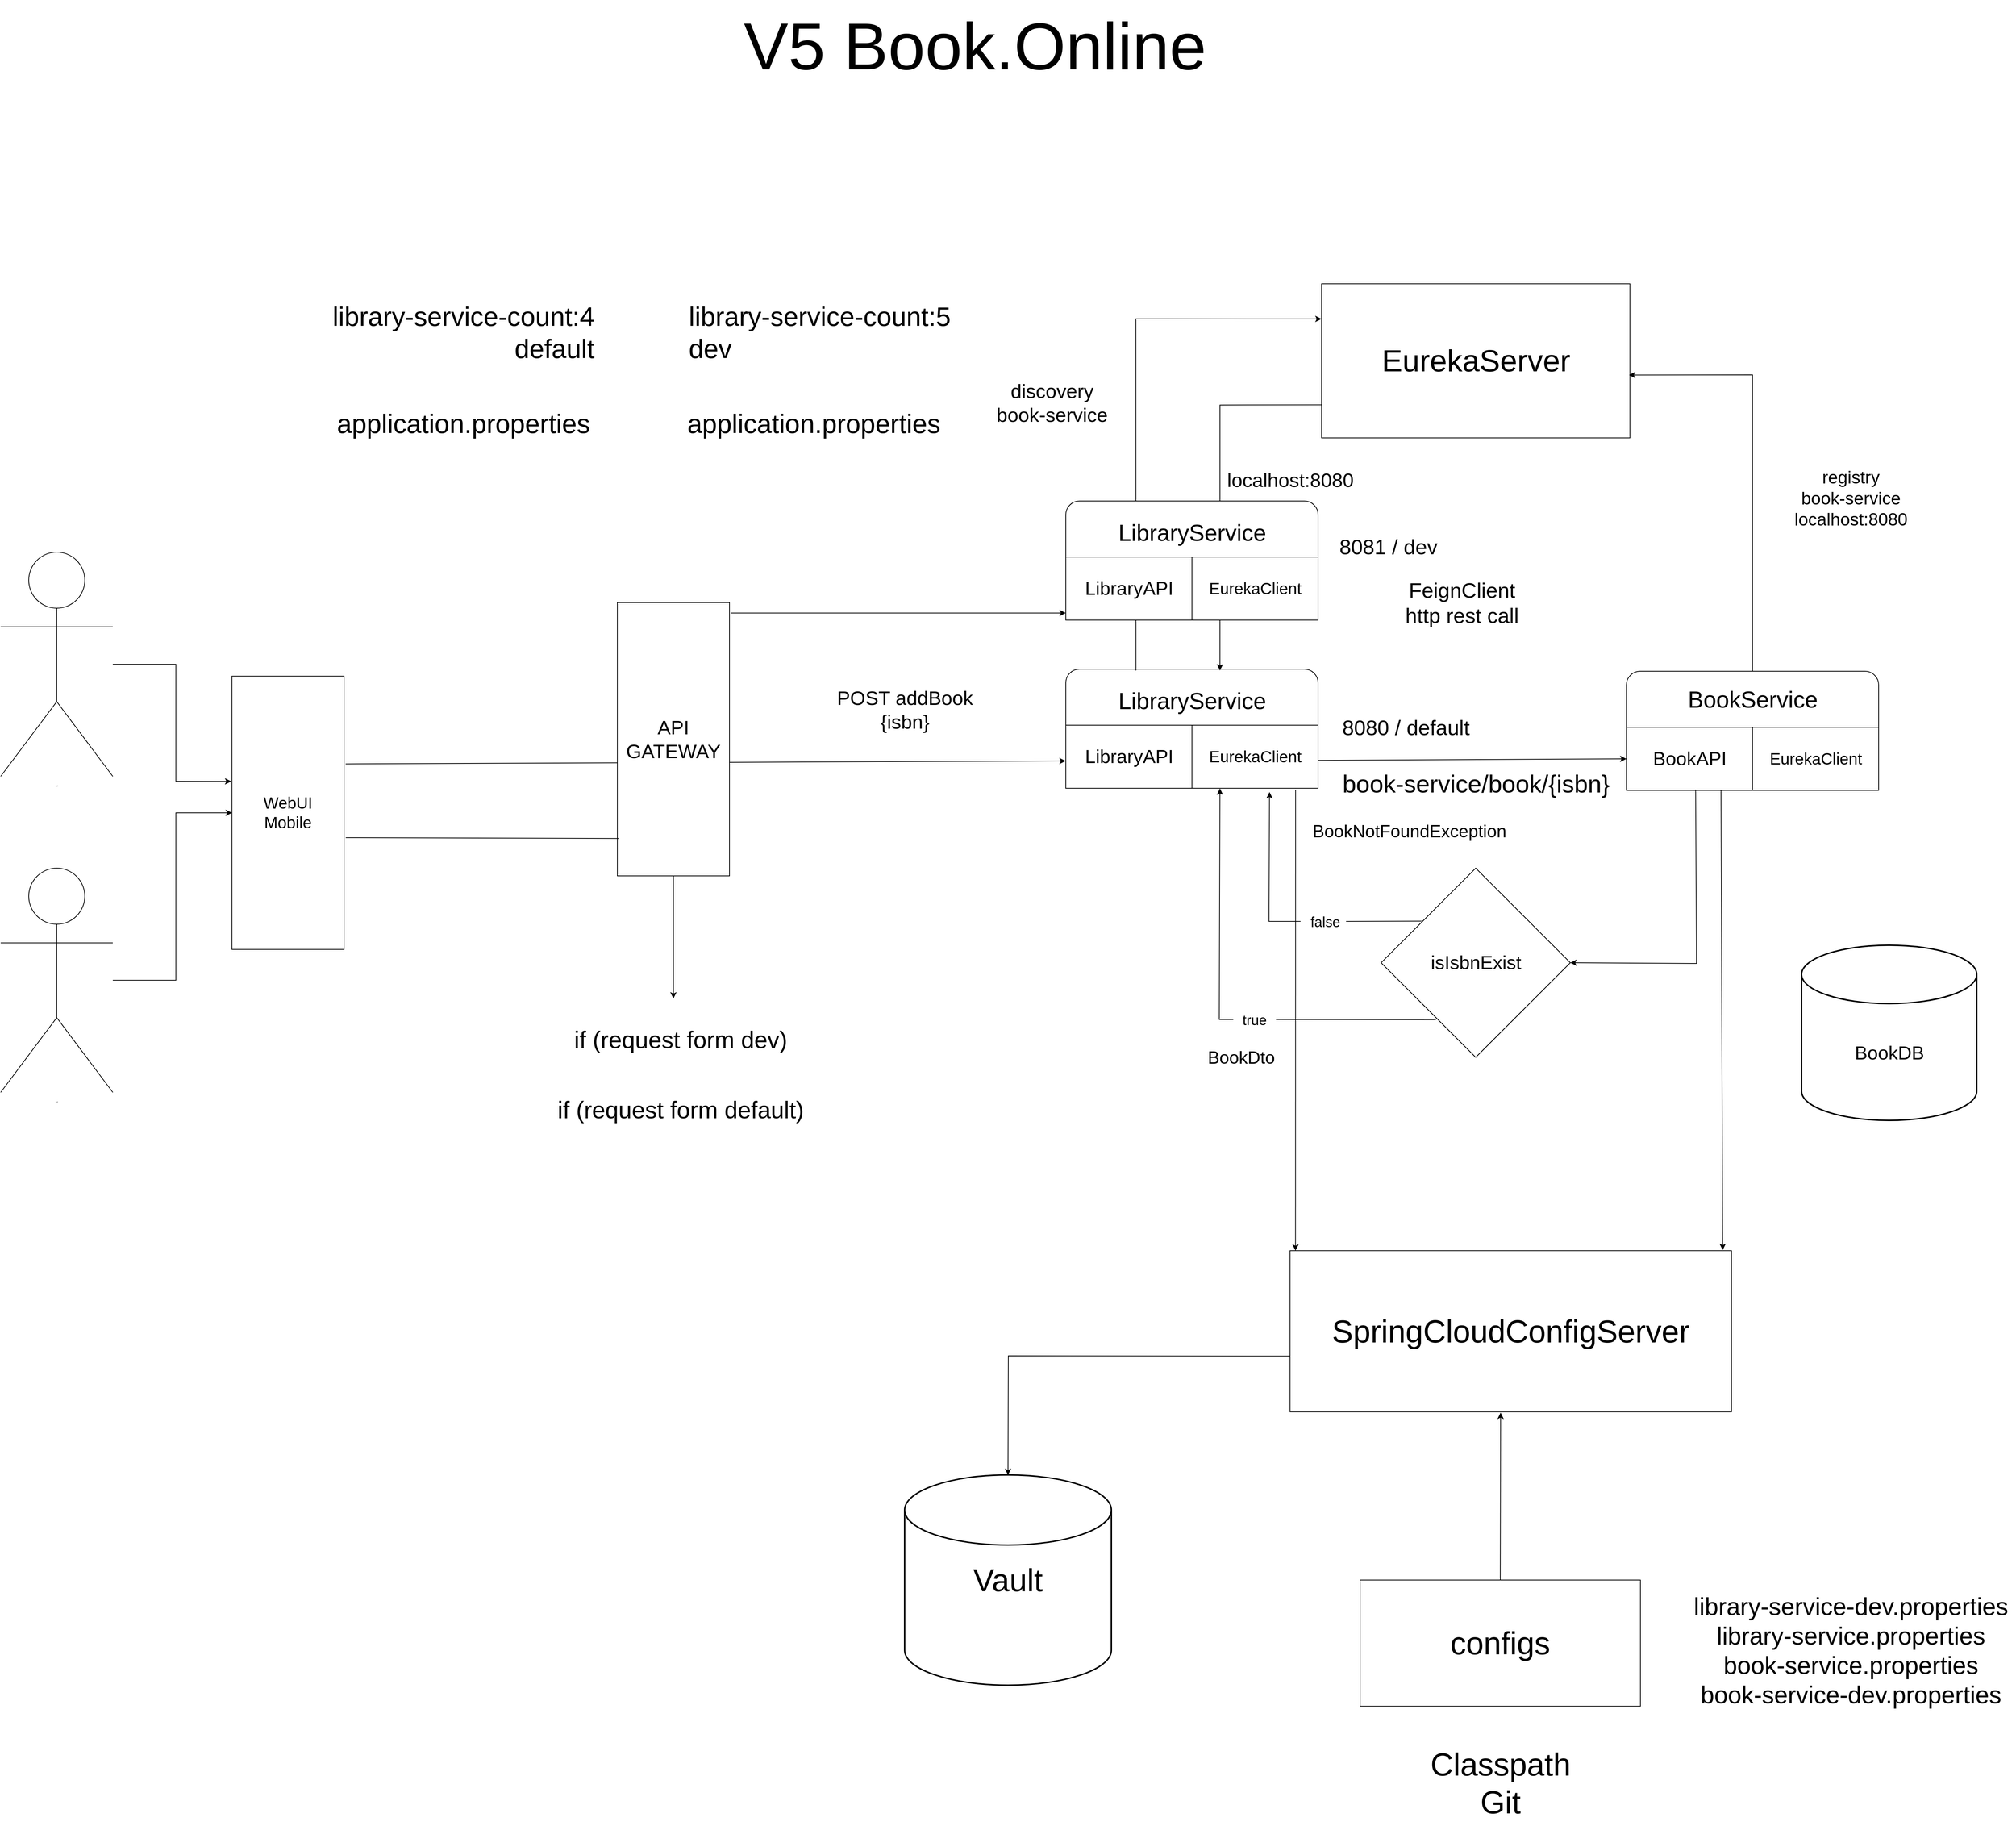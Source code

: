 <mxfile version="22.1.4" type="device">
  <diagram name="Sayfa -1" id="Qw63XjKKH6EkeKbqogJP">
    <mxGraphModel dx="4896" dy="2796" grid="1" gridSize="10" guides="1" tooltips="1" connect="1" arrows="1" fold="1" page="1" pageScale="1" pageWidth="3100" pageHeight="3000" math="0" shadow="0">
      <root>
        <mxCell id="0" />
        <mxCell id="1" parent="0" />
        <mxCell id="5j7AbYeZaHDb51erD1fv-48" style="edgeStyle=orthogonalEdgeStyle;rounded=0;orthogonalLoop=1;jettySize=auto;html=1;" parent="1" source="5j7AbYeZaHDb51erD1fv-46" target="5j7AbYeZaHDb51erD1fv-50" edge="1">
          <mxGeometry relative="1" as="geometry">
            <mxPoint x="620" y="1225" as="targetPoint" />
            <mxPoint x="400" y="1225" as="sourcePoint" />
            <Array as="points">
              <mxPoint x="410" y="1464" />
              <mxPoint x="410" y="1225" />
            </Array>
          </mxGeometry>
        </mxCell>
        <mxCell id="5j7AbYeZaHDb51erD1fv-46" value="&lt;hr&gt;" style="shape=umlActor;verticalLabelPosition=bottom;verticalAlign=top;html=1;outlineConnect=0;" parent="1" vertex="1">
          <mxGeometry x="160" y="1304" width="160" height="320" as="geometry" />
        </mxCell>
        <mxCell id="5j7AbYeZaHDb51erD1fv-50" value="&lt;font style=&quot;font-size: 23px;&quot;&gt;WebUI&lt;br&gt;Mobile&lt;/font&gt;" style="rounded=0;whiteSpace=wrap;html=1;direction=south;" parent="1" vertex="1">
          <mxGeometry x="490" y="1030" width="160" height="390" as="geometry" />
        </mxCell>
        <mxCell id="5j7AbYeZaHDb51erD1fv-71" value="" style="rounded=1;whiteSpace=wrap;html=1;" parent="1" vertex="1">
          <mxGeometry x="1680" y="1020" width="360" height="130" as="geometry" />
        </mxCell>
        <mxCell id="5j7AbYeZaHDb51erD1fv-72" value="" style="rounded=0;whiteSpace=wrap;html=1;" parent="1" vertex="1">
          <mxGeometry x="1680" y="1100" width="180" height="90" as="geometry" />
        </mxCell>
        <mxCell id="5j7AbYeZaHDb51erD1fv-73" value="" style="rounded=0;whiteSpace=wrap;html=1;" parent="1" vertex="1">
          <mxGeometry x="1860" y="1100" width="180" height="90" as="geometry" />
        </mxCell>
        <mxCell id="5j7AbYeZaHDb51erD1fv-76" value="" style="rounded=1;whiteSpace=wrap;html=1;" parent="1" vertex="1">
          <mxGeometry x="2480" y="1023" width="360" height="130" as="geometry" />
        </mxCell>
        <mxCell id="5j7AbYeZaHDb51erD1fv-74" value="" style="rounded=0;whiteSpace=wrap;html=1;" parent="1" vertex="1">
          <mxGeometry x="2480" y="1103" width="180" height="90" as="geometry" />
        </mxCell>
        <mxCell id="5j7AbYeZaHDb51erD1fv-75" value="" style="rounded=0;whiteSpace=wrap;html=1;" parent="1" vertex="1">
          <mxGeometry x="2660" y="1103" width="180" height="90" as="geometry" />
        </mxCell>
        <mxCell id="5j7AbYeZaHDb51erD1fv-77" value="" style="rhombus;whiteSpace=wrap;html=1;" parent="1" vertex="1">
          <mxGeometry x="2130" y="1304" width="270" height="270" as="geometry" />
        </mxCell>
        <mxCell id="5j7AbYeZaHDb51erD1fv-78" value="" style="strokeWidth=2;html=1;shape=mxgraph.flowchart.database;whiteSpace=wrap;" parent="1" vertex="1">
          <mxGeometry x="2730" y="1414" width="250" height="250" as="geometry" />
        </mxCell>
        <mxCell id="5j7AbYeZaHDb51erD1fv-80" value="" style="rounded=0;whiteSpace=wrap;html=1;" parent="1" vertex="1">
          <mxGeometry x="2045" y="470" width="440" height="220" as="geometry" />
        </mxCell>
        <mxCell id="5j7AbYeZaHDb51erD1fv-81" value="" style="endArrow=classic;html=1;rounded=0;entryX=-0.001;entryY=0.567;entryDx=0;entryDy=0;entryPerimeter=0;exitX=0.321;exitY=-0.014;exitDx=0;exitDy=0;exitPerimeter=0;" parent="1" source="5j7AbYeZaHDb51erD1fv-50" target="5j7AbYeZaHDb51erD1fv-72" edge="1">
          <mxGeometry width="50" height="50" relative="1" as="geometry">
            <mxPoint x="1530" y="1050" as="sourcePoint" />
            <mxPoint x="1580" y="1000" as="targetPoint" />
          </mxGeometry>
        </mxCell>
        <mxCell id="5j7AbYeZaHDb51erD1fv-83" value="" style="endArrow=classic;html=1;rounded=0;entryX=0.615;entryY=1.06;entryDx=0;entryDy=0;entryPerimeter=0;" parent="1" source="5j7AbYeZaHDb51erD1fv-110" target="5j7AbYeZaHDb51erD1fv-73" edge="1">
          <mxGeometry width="50" height="50" relative="1" as="geometry">
            <mxPoint x="2000" y="1380" as="sourcePoint" />
            <mxPoint x="1971" y="1040.0" as="targetPoint" />
            <Array as="points">
              <mxPoint x="1970" y="1380" />
              <mxPoint x="1970" y="1359.17" />
            </Array>
          </mxGeometry>
        </mxCell>
        <mxCell id="5j7AbYeZaHDb51erD1fv-84" value="" style="endArrow=classic;html=1;rounded=0;entryX=0;entryY=0.228;entryDx=0;entryDy=0;entryPerimeter=0;exitX=0.278;exitY=0.015;exitDx=0;exitDy=0;exitPerimeter=0;" parent="1" target="5j7AbYeZaHDb51erD1fv-80" edge="1" source="5j7AbYeZaHDb51erD1fv-71">
          <mxGeometry width="50" height="50" relative="1" as="geometry">
            <mxPoint x="1780" y="730" as="sourcePoint" />
            <mxPoint x="1780" y="450" as="targetPoint" />
            <Array as="points">
              <mxPoint x="1780" y="520" />
            </Array>
          </mxGeometry>
        </mxCell>
        <mxCell id="5j7AbYeZaHDb51erD1fv-85" value="" style="endArrow=classic;html=1;rounded=0;exitX=0.002;exitY=0.785;exitDx=0;exitDy=0;exitPerimeter=0;entryX=0.611;entryY=0.015;entryDx=0;entryDy=0;entryPerimeter=0;" parent="1" source="5j7AbYeZaHDb51erD1fv-80" target="5j7AbYeZaHDb51erD1fv-71" edge="1">
          <mxGeometry width="50" height="50" relative="1" as="geometry">
            <mxPoint x="1920" y="650" as="sourcePoint" />
            <mxPoint x="1900" y="690" as="targetPoint" />
            <Array as="points">
              <mxPoint x="1900" y="643" />
            </Array>
          </mxGeometry>
        </mxCell>
        <mxCell id="5j7AbYeZaHDb51erD1fv-86" value="" style="endArrow=classic;html=1;rounded=0;exitX=0.5;exitY=0;exitDx=0;exitDy=0;entryX=0.997;entryY=0.592;entryDx=0;entryDy=0;entryPerimeter=0;" parent="1" source="5j7AbYeZaHDb51erD1fv-76" target="5j7AbYeZaHDb51erD1fv-80" edge="1">
          <mxGeometry width="50" height="50" relative="1" as="geometry">
            <mxPoint x="2620" y="660" as="sourcePoint" />
            <mxPoint x="2660" y="420" as="targetPoint" />
            <Array as="points">
              <mxPoint x="2660" y="600" />
            </Array>
          </mxGeometry>
        </mxCell>
        <mxCell id="5j7AbYeZaHDb51erD1fv-87" value="" style="endArrow=classic;html=1;rounded=0;entryX=1;entryY=0.5;entryDx=0;entryDy=0;exitX=0.549;exitY=0.988;exitDx=0;exitDy=0;exitPerimeter=0;" parent="1" source="5j7AbYeZaHDb51erD1fv-74" target="5j7AbYeZaHDb51erD1fv-77" edge="1">
          <mxGeometry width="50" height="50" relative="1" as="geometry">
            <mxPoint x="2580" y="1080" as="sourcePoint" />
            <mxPoint x="2580" y="1550" as="targetPoint" />
            <Array as="points">
              <mxPoint x="2580" y="1440" />
            </Array>
          </mxGeometry>
        </mxCell>
        <mxCell id="5j7AbYeZaHDb51erD1fv-88" value="&lt;font style=&quot;font-size: 28px;&quot;&gt;POST addBook&lt;br&gt;{isbn}&lt;/font&gt;" style="text;html=1;align=center;verticalAlign=middle;resizable=0;points=[];autosize=1;strokeColor=none;fillColor=none;" parent="1" vertex="1">
          <mxGeometry x="1340" y="1038" width="220" height="80" as="geometry" />
        </mxCell>
        <mxCell id="5j7AbYeZaHDb51erD1fv-89" value="&lt;span style=&quot;font-size: 28px;&quot;&gt;discovery&lt;br&gt;book-service&lt;br&gt;&lt;/span&gt;" style="text;html=1;align=center;verticalAlign=middle;resizable=0;points=[];autosize=1;strokeColor=none;fillColor=none;" parent="1" vertex="1">
          <mxGeometry x="1570" y="600" width="180" height="80" as="geometry" />
        </mxCell>
        <mxCell id="5j7AbYeZaHDb51erD1fv-92" value="&lt;span style=&quot;font-size: 28px;&quot;&gt;localhost:8080&lt;br&gt;&lt;/span&gt;" style="text;html=1;align=center;verticalAlign=middle;resizable=0;points=[];autosize=1;strokeColor=none;fillColor=none;" parent="1" vertex="1">
          <mxGeometry x="1900" y="725" width="200" height="50" as="geometry" />
        </mxCell>
        <mxCell id="5j7AbYeZaHDb51erD1fv-93" value="&lt;font style=&quot;font-size: 44px;&quot;&gt;EurekaServer&lt;/font&gt;" style="text;html=1;align=center;verticalAlign=middle;resizable=0;points=[];autosize=1;strokeColor=none;fillColor=none;" parent="1" vertex="1">
          <mxGeometry x="2120" y="545" width="290" height="70" as="geometry" />
        </mxCell>
        <mxCell id="5j7AbYeZaHDb51erD1fv-94" value="&lt;font style=&quot;font-size: 33px;&quot;&gt;LibraryService&lt;/font&gt;" style="text;html=1;align=center;verticalAlign=middle;resizable=0;points=[];autosize=1;strokeColor=none;fillColor=none;" parent="1" vertex="1">
          <mxGeometry x="1745" y="1040" width="230" height="50" as="geometry" />
        </mxCell>
        <mxCell id="5j7AbYeZaHDb51erD1fv-95" value="&lt;font style=&quot;font-size: 27px;&quot;&gt;LibraryAPI&lt;/font&gt;" style="text;html=1;align=center;verticalAlign=middle;resizable=0;points=[];autosize=1;strokeColor=none;fillColor=none;" parent="1" vertex="1">
          <mxGeometry x="1695" y="1120" width="150" height="50" as="geometry" />
        </mxCell>
        <mxCell id="5j7AbYeZaHDb51erD1fv-96" value="&lt;font style=&quot;font-size: 23px;&quot;&gt;EurekaClient&lt;/font&gt;" style="text;html=1;align=center;verticalAlign=middle;resizable=0;points=[];autosize=1;strokeColor=none;fillColor=none;" parent="1" vertex="1">
          <mxGeometry x="1870" y="1125" width="160" height="40" as="geometry" />
        </mxCell>
        <mxCell id="5j7AbYeZaHDb51erD1fv-97" value="&lt;font style=&quot;font-size: 33px;&quot;&gt;BookService&lt;/font&gt;" style="text;html=1;align=center;verticalAlign=middle;resizable=0;points=[];autosize=1;strokeColor=none;fillColor=none;" parent="1" vertex="1">
          <mxGeometry x="2555" y="1038" width="210" height="50" as="geometry" />
        </mxCell>
        <mxCell id="5j7AbYeZaHDb51erD1fv-99" value="&lt;font style=&quot;font-size: 27px;&quot;&gt;BookAPI&lt;/font&gt;" style="text;html=1;align=center;verticalAlign=middle;resizable=0;points=[];autosize=1;strokeColor=none;fillColor=none;" parent="1" vertex="1">
          <mxGeometry x="2505" y="1123" width="130" height="50" as="geometry" />
        </mxCell>
        <mxCell id="5j7AbYeZaHDb51erD1fv-100" value="&lt;font style=&quot;font-size: 23px;&quot;&gt;EurekaClient&lt;/font&gt;" style="text;html=1;align=center;verticalAlign=middle;resizable=0;points=[];autosize=1;strokeColor=none;fillColor=none;" parent="1" vertex="1">
          <mxGeometry x="2670" y="1128" width="160" height="40" as="geometry" />
        </mxCell>
        <mxCell id="5j7AbYeZaHDb51erD1fv-103" value="&lt;font style=&quot;font-size: 27px;&quot;&gt;BookDB&lt;/font&gt;" style="text;html=1;align=center;verticalAlign=middle;resizable=0;points=[];autosize=1;strokeColor=none;fillColor=none;" parent="1" vertex="1">
          <mxGeometry x="2795" y="1543" width="120" height="50" as="geometry" />
        </mxCell>
        <mxCell id="5j7AbYeZaHDb51erD1fv-104" value="&lt;font style=&quot;font-size: 27px;&quot;&gt;isIsbnExist&lt;/font&gt;" style="text;html=1;align=center;verticalAlign=middle;resizable=0;points=[];autosize=1;strokeColor=none;fillColor=none;" parent="1" vertex="1">
          <mxGeometry x="2190" y="1414" width="150" height="50" as="geometry" />
        </mxCell>
        <mxCell id="5j7AbYeZaHDb51erD1fv-105" value="&lt;font style=&quot;font-size: 95px;&quot;&gt;V5 Book.Online&lt;/font&gt;" style="text;html=1;align=center;verticalAlign=middle;resizable=0;points=[];autosize=1;strokeColor=none;fillColor=none;" parent="1" vertex="1">
          <mxGeometry x="1210" y="65" width="680" height="130" as="geometry" />
        </mxCell>
        <mxCell id="5j7AbYeZaHDb51erD1fv-106" value="" style="endArrow=classic;html=1;rounded=0;exitX=0.998;exitY=0.557;exitDx=0;exitDy=0;exitPerimeter=0;entryX=0;entryY=0.5;entryDx=0;entryDy=0;" parent="1" source="5j7AbYeZaHDb51erD1fv-73" target="5j7AbYeZaHDb51erD1fv-74" edge="1">
          <mxGeometry width="50" height="50" relative="1" as="geometry">
            <mxPoint x="2080" y="1000" as="sourcePoint" />
            <mxPoint x="2220" y="1000" as="targetPoint" />
          </mxGeometry>
        </mxCell>
        <mxCell id="5j7AbYeZaHDb51erD1fv-107" value="&lt;font style=&quot;font-size: 30px;&quot;&gt;FeignClient&lt;br&gt;http rest call&lt;/font&gt;" style="text;html=1;align=center;verticalAlign=middle;resizable=0;points=[];autosize=1;strokeColor=none;fillColor=none;" parent="1" vertex="1">
          <mxGeometry x="2150" y="880" width="190" height="90" as="geometry" />
        </mxCell>
        <mxCell id="5j7AbYeZaHDb51erD1fv-108" value="&lt;font style=&quot;font-size: 35px;&quot;&gt;book-service/book/{isbn}&lt;/font&gt;" style="text;html=1;align=center;verticalAlign=middle;resizable=0;points=[];autosize=1;strokeColor=none;fillColor=none;" parent="1" vertex="1">
          <mxGeometry x="2065" y="1153" width="400" height="60" as="geometry" />
        </mxCell>
        <mxCell id="5j7AbYeZaHDb51erD1fv-109" value="&lt;font style=&quot;font-size: 25px;&quot;&gt;registry&lt;br&gt;book-service&lt;br&gt;localhost:8080&lt;/font&gt;" style="text;html=1;align=center;verticalAlign=middle;resizable=0;points=[];autosize=1;strokeColor=none;fillColor=none;" parent="1" vertex="1">
          <mxGeometry x="2710" y="725" width="180" height="100" as="geometry" />
        </mxCell>
        <mxCell id="5j7AbYeZaHDb51erD1fv-111" value="" style="endArrow=none;html=1;rounded=0;entryX=0.214;entryY=0.28;entryDx=0;entryDy=0;entryPerimeter=0;" parent="1" target="5j7AbYeZaHDb51erD1fv-77" edge="1">
          <mxGeometry width="50" height="50" relative="1" as="geometry">
            <mxPoint x="2080" y="1380" as="sourcePoint" />
            <mxPoint x="2185.08" y="1380.88" as="targetPoint" />
          </mxGeometry>
        </mxCell>
        <mxCell id="5j7AbYeZaHDb51erD1fv-112" value="" style="endArrow=none;html=1;rounded=0;entryX=0.214;entryY=0.28;entryDx=0;entryDy=0;entryPerimeter=0;" parent="1" edge="1">
          <mxGeometry width="50" height="50" relative="1" as="geometry">
            <mxPoint x="1980" y="1520" as="sourcePoint" />
            <mxPoint x="2208" y="1520.4" as="targetPoint" />
          </mxGeometry>
        </mxCell>
        <mxCell id="5j7AbYeZaHDb51erD1fv-113" value="&lt;font style=&quot;font-size: 20px;&quot;&gt;true&lt;/font&gt;" style="text;html=1;align=center;verticalAlign=middle;resizable=0;points=[];autosize=1;strokeColor=none;fillColor=none;" parent="1" vertex="1">
          <mxGeometry x="1919" y="1500" width="60" height="40" as="geometry" />
        </mxCell>
        <mxCell id="5j7AbYeZaHDb51erD1fv-114" value="" style="endArrow=classic;html=1;rounded=0;entryX=0.222;entryY=1.003;entryDx=0;entryDy=0;entryPerimeter=0;" parent="1" source="5j7AbYeZaHDb51erD1fv-113" target="5j7AbYeZaHDb51erD1fv-73" edge="1">
          <mxGeometry width="50" height="50" relative="1" as="geometry">
            <mxPoint x="1919" y="1520" as="sourcePoint" />
            <mxPoint x="1899" y="1210" as="targetPoint" />
            <Array as="points">
              <mxPoint x="1899" y="1520" />
            </Array>
          </mxGeometry>
        </mxCell>
        <mxCell id="5j7AbYeZaHDb51erD1fv-116" value="&lt;font style=&quot;font-size: 25px;&quot;&gt;BookNotFoundException&lt;/font&gt;" style="text;html=1;align=center;verticalAlign=middle;resizable=0;points=[];autosize=1;strokeColor=none;fillColor=none;" parent="1" vertex="1">
          <mxGeometry x="2020" y="1230" width="300" height="40" as="geometry" />
        </mxCell>
        <mxCell id="5j7AbYeZaHDb51erD1fv-135" value="" style="rounded=1;whiteSpace=wrap;html=1;" parent="1" vertex="1">
          <mxGeometry x="1680" y="780" width="360" height="130" as="geometry" />
        </mxCell>
        <mxCell id="5j7AbYeZaHDb51erD1fv-136" value="" style="rounded=0;whiteSpace=wrap;html=1;" parent="1" vertex="1">
          <mxGeometry x="1680" y="860" width="180" height="90" as="geometry" />
        </mxCell>
        <mxCell id="5j7AbYeZaHDb51erD1fv-137" value="" style="rounded=0;whiteSpace=wrap;html=1;" parent="1" vertex="1">
          <mxGeometry x="1860" y="860" width="180" height="90" as="geometry" />
        </mxCell>
        <mxCell id="5j7AbYeZaHDb51erD1fv-138" value="&lt;font style=&quot;font-size: 33px;&quot;&gt;LibraryService&lt;/font&gt;" style="text;html=1;align=center;verticalAlign=middle;resizable=0;points=[];autosize=1;strokeColor=none;fillColor=none;" parent="1" vertex="1">
          <mxGeometry x="1745" y="800" width="230" height="50" as="geometry" />
        </mxCell>
        <mxCell id="5j7AbYeZaHDb51erD1fv-139" value="&lt;font style=&quot;font-size: 27px;&quot;&gt;LibraryAPI&lt;/font&gt;" style="text;html=1;align=center;verticalAlign=middle;resizable=0;points=[];autosize=1;strokeColor=none;fillColor=none;" parent="1" vertex="1">
          <mxGeometry x="1695" y="880" width="150" height="50" as="geometry" />
        </mxCell>
        <mxCell id="5j7AbYeZaHDb51erD1fv-140" value="&lt;font style=&quot;font-size: 23px;&quot;&gt;EurekaClient&lt;/font&gt;" style="text;html=1;align=center;verticalAlign=middle;resizable=0;points=[];autosize=1;strokeColor=none;fillColor=none;" parent="1" vertex="1">
          <mxGeometry x="1870" y="885" width="160" height="40" as="geometry" />
        </mxCell>
        <mxCell id="5j7AbYeZaHDb51erD1fv-142" value="&lt;font style=&quot;font-size: 30px;&quot;&gt;8081 / dev&lt;/font&gt;" style="text;html=1;align=center;verticalAlign=middle;resizable=0;points=[];autosize=1;strokeColor=none;fillColor=none;" parent="1" vertex="1">
          <mxGeometry x="2060" y="820" width="160" height="50" as="geometry" />
        </mxCell>
        <mxCell id="5j7AbYeZaHDb51erD1fv-143" value="&lt;font style=&quot;font-size: 30px;&quot;&gt;8080 / default&lt;/font&gt;" style="text;html=1;align=center;verticalAlign=middle;resizable=0;points=[];autosize=1;strokeColor=none;fillColor=none;" parent="1" vertex="1">
          <mxGeometry x="2060" y="1078" width="210" height="50" as="geometry" />
        </mxCell>
        <mxCell id="5j7AbYeZaHDb51erD1fv-144" value="&lt;font style=&quot;font-size: 28px;&quot;&gt;API&lt;br&gt;GATEWAY&lt;/font&gt;" style="rounded=0;whiteSpace=wrap;html=1;direction=south;" parent="1" vertex="1">
          <mxGeometry x="1040" y="925" width="160" height="390" as="geometry" />
        </mxCell>
        <mxCell id="5j7AbYeZaHDb51erD1fv-145" value="&lt;hr&gt;" style="shape=umlActor;verticalLabelPosition=bottom;verticalAlign=top;html=1;outlineConnect=0;" parent="1" vertex="1">
          <mxGeometry x="160" y="853" width="160" height="320" as="geometry" />
        </mxCell>
        <mxCell id="5j7AbYeZaHDb51erD1fv-146" value="" style="endArrow=classic;html=1;rounded=0;entryX=0.385;entryY=1.006;entryDx=0;entryDy=0;entryPerimeter=0;" parent="1" source="5j7AbYeZaHDb51erD1fv-145" target="5j7AbYeZaHDb51erD1fv-50" edge="1">
          <mxGeometry width="50" height="50" relative="1" as="geometry">
            <mxPoint x="350" y="1060" as="sourcePoint" />
            <mxPoint x="400" y="1010" as="targetPoint" />
            <Array as="points">
              <mxPoint x="410" y="1013" />
              <mxPoint x="410" y="1180" />
            </Array>
          </mxGeometry>
        </mxCell>
        <mxCell id="5j7AbYeZaHDb51erD1fv-147" value="" style="endArrow=none;html=1;rounded=0;exitX=0.591;exitY=-0.015;exitDx=0;exitDy=0;exitPerimeter=0;entryX=0.863;entryY=0.989;entryDx=0;entryDy=0;entryPerimeter=0;" parent="1" source="5j7AbYeZaHDb51erD1fv-50" target="5j7AbYeZaHDb51erD1fv-144" edge="1">
          <mxGeometry width="50" height="50" relative="1" as="geometry">
            <mxPoint x="1130" y="840" as="sourcePoint" />
            <mxPoint x="1180" y="790" as="targetPoint" />
          </mxGeometry>
        </mxCell>
        <mxCell id="5j7AbYeZaHDb51erD1fv-148" value="" style="endArrow=classic;html=1;rounded=0;exitX=0.038;exitY=-0.011;exitDx=0;exitDy=0;exitPerimeter=0;entryX=0;entryY=0.887;entryDx=0;entryDy=0;entryPerimeter=0;" parent="1" source="5j7AbYeZaHDb51erD1fv-144" target="5j7AbYeZaHDb51erD1fv-136" edge="1">
          <mxGeometry width="50" height="50" relative="1" as="geometry">
            <mxPoint x="1340" y="950" as="sourcePoint" />
            <mxPoint x="1390" y="900" as="targetPoint" />
          </mxGeometry>
        </mxCell>
        <mxCell id="5j7AbYeZaHDb51erD1fv-155" value="&lt;font style=&quot;font-size: 25px;&quot;&gt;BookDto&lt;/font&gt;" style="text;html=1;align=center;verticalAlign=middle;resizable=0;points=[];autosize=1;strokeColor=none;fillColor=none;" parent="1" vertex="1">
          <mxGeometry x="1870" y="1553" width="120" height="40" as="geometry" />
        </mxCell>
        <mxCell id="5McTQiUJcS-NgEUO2w4d-2" value="" style="endArrow=classic;html=1;rounded=0;exitX=1;exitY=0.5;exitDx=0;exitDy=0;" edge="1" parent="1" source="5j7AbYeZaHDb51erD1fv-144">
          <mxGeometry width="50" height="50" relative="1" as="geometry">
            <mxPoint x="1100" y="1480" as="sourcePoint" />
            <mxPoint x="1120" y="1490" as="targetPoint" />
          </mxGeometry>
        </mxCell>
        <mxCell id="5McTQiUJcS-NgEUO2w4d-3" value="&lt;font style=&quot;font-size: 34px;&quot;&gt;if (request form dev)&lt;/font&gt;" style="text;html=1;align=center;verticalAlign=middle;resizable=0;points=[];autosize=1;strokeColor=none;fillColor=none;" vertex="1" parent="1">
          <mxGeometry x="965" y="1524" width="330" height="50" as="geometry" />
        </mxCell>
        <mxCell id="5McTQiUJcS-NgEUO2w4d-4" value="&lt;font style=&quot;font-size: 34px;&quot;&gt;if (request form default)&lt;/font&gt;" style="text;html=1;align=center;verticalAlign=middle;resizable=0;points=[];autosize=1;strokeColor=none;fillColor=none;" vertex="1" parent="1">
          <mxGeometry x="945" y="1624" width="370" height="50" as="geometry" />
        </mxCell>
        <mxCell id="5McTQiUJcS-NgEUO2w4d-5" value="&lt;div style=&quot;text-align: right; font-size: 38px;&quot;&gt;&lt;span style=&quot;background-color: initial;&quot;&gt;&lt;font style=&quot;font-size: 38px;&quot;&gt;library-service-count:4&lt;/font&gt;&lt;/span&gt;&lt;/div&gt;&lt;font style=&quot;font-size: 38px;&quot;&gt;&lt;div style=&quot;text-align: right;&quot;&gt;&lt;span style=&quot;background-color: initial;&quot;&gt;default&lt;/span&gt;&lt;/div&gt;&lt;/font&gt;" style="text;html=1;align=center;verticalAlign=middle;resizable=0;points=[];autosize=1;strokeColor=none;fillColor=none;" vertex="1" parent="1">
          <mxGeometry x="620" y="490" width="400" height="100" as="geometry" />
        </mxCell>
        <mxCell id="5McTQiUJcS-NgEUO2w4d-6" value="&lt;div style=&quot;font-size: 38px;&quot;&gt;&lt;span style=&quot;background-color: initial;&quot;&gt;&lt;font style=&quot;font-size: 38px;&quot;&gt;library-service-count:5&lt;/font&gt;&lt;/span&gt;&lt;/div&gt;&lt;div style=&quot;font-size: 38px;&quot;&gt;&lt;span style=&quot;background-color: initial;&quot;&gt;&lt;font style=&quot;font-size: 38px;&quot;&gt;dev&lt;/font&gt;&lt;/span&gt;&lt;/div&gt;" style="text;html=1;align=left;verticalAlign=middle;resizable=0;points=[];autosize=1;strokeColor=none;fillColor=none;" vertex="1" parent="1">
          <mxGeometry x="1140" y="490" width="400" height="100" as="geometry" />
        </mxCell>
        <mxCell id="5McTQiUJcS-NgEUO2w4d-7" value="&lt;div style=&quot;text-align: right; font-size: 38px;&quot;&gt;application.properties&lt;/div&gt;" style="text;html=1;align=center;verticalAlign=middle;resizable=0;points=[];autosize=1;strokeColor=none;fillColor=none;" vertex="1" parent="1">
          <mxGeometry x="630" y="640" width="380" height="60" as="geometry" />
        </mxCell>
        <mxCell id="5McTQiUJcS-NgEUO2w4d-8" value="&lt;div style=&quot;text-align: right; font-size: 38px;&quot;&gt;application.properties&lt;/div&gt;" style="text;html=1;align=center;verticalAlign=middle;resizable=0;points=[];autosize=1;strokeColor=none;fillColor=none;" vertex="1" parent="1">
          <mxGeometry x="1130" y="640" width="380" height="60" as="geometry" />
        </mxCell>
        <mxCell id="5McTQiUJcS-NgEUO2w4d-9" value="&lt;font style=&quot;font-size: 45px;&quot;&gt;SpringCloudConfigServer&lt;/font&gt;" style="rounded=0;whiteSpace=wrap;html=1;" vertex="1" parent="1">
          <mxGeometry x="2000" y="1850" width="630" height="230" as="geometry" />
        </mxCell>
        <mxCell id="5McTQiUJcS-NgEUO2w4d-10" value="" style="endArrow=classic;html=1;rounded=0;exitX=0.894;exitY=1.028;exitDx=0;exitDy=0;exitPerimeter=0;entryX=0.033;entryY=0;entryDx=0;entryDy=0;entryPerimeter=0;" edge="1" parent="1">
          <mxGeometry width="50" height="50" relative="1" as="geometry">
            <mxPoint x="2007.92" y="1192.52" as="sourcePoint" />
            <mxPoint x="2007.79" y="1850" as="targetPoint" />
          </mxGeometry>
        </mxCell>
        <mxCell id="5McTQiUJcS-NgEUO2w4d-11" value="" style="endArrow=classic;html=1;rounded=0;exitX=0.75;exitY=1;exitDx=0;exitDy=0;entryX=0.98;entryY=-0.004;entryDx=0;entryDy=0;entryPerimeter=0;" edge="1" parent="1" source="5j7AbYeZaHDb51erD1fv-74" target="5McTQiUJcS-NgEUO2w4d-9">
          <mxGeometry width="50" height="50" relative="1" as="geometry">
            <mxPoint x="2770" y="1830" as="sourcePoint" />
            <mxPoint x="2820" y="1780" as="targetPoint" />
          </mxGeometry>
        </mxCell>
        <mxCell id="5McTQiUJcS-NgEUO2w4d-12" value="&lt;font style=&quot;font-size: 45px;&quot;&gt;configs&lt;/font&gt;" style="rounded=0;whiteSpace=wrap;html=1;" vertex="1" parent="1">
          <mxGeometry x="2100" y="2320" width="400" height="180" as="geometry" />
        </mxCell>
        <mxCell id="5McTQiUJcS-NgEUO2w4d-13" value="" style="endArrow=classic;html=1;rounded=0;exitX=0.5;exitY=0;exitDx=0;exitDy=0;entryX=0.477;entryY=1.005;entryDx=0;entryDy=0;entryPerimeter=0;" edge="1" parent="1" source="5McTQiUJcS-NgEUO2w4d-12" target="5McTQiUJcS-NgEUO2w4d-9">
          <mxGeometry width="50" height="50" relative="1" as="geometry">
            <mxPoint x="2370" y="2200" as="sourcePoint" />
            <mxPoint x="2260" y="2270" as="targetPoint" />
          </mxGeometry>
        </mxCell>
        <mxCell id="5j7AbYeZaHDb51erD1fv-110" value="&lt;font style=&quot;font-size: 20px;&quot;&gt;false&lt;/font&gt;" style="text;html=1;align=center;verticalAlign=middle;resizable=0;points=[];autosize=1;strokeColor=none;fillColor=none;" parent="1" vertex="1">
          <mxGeometry x="2015" y="1360" width="70" height="40" as="geometry" />
        </mxCell>
        <mxCell id="5McTQiUJcS-NgEUO2w4d-16" value="&lt;font style=&quot;font-size: 45px;&quot;&gt;Classpath&lt;br&gt;Git&lt;/font&gt;" style="text;html=1;align=center;verticalAlign=middle;resizable=0;points=[];autosize=1;strokeColor=none;fillColor=none;" vertex="1" parent="1">
          <mxGeometry x="2190" y="2550" width="220" height="120" as="geometry" />
        </mxCell>
        <mxCell id="5McTQiUJcS-NgEUO2w4d-17" value="&lt;font style=&quot;font-size: 35px;&quot;&gt;library-service-dev.properties&lt;br&gt;library-service.properties&lt;br&gt;book-service.properties&lt;br&gt;book-service-dev.properties&lt;/font&gt;" style="text;html=1;align=center;verticalAlign=middle;resizable=0;points=[];autosize=1;strokeColor=none;fillColor=none;" vertex="1" parent="1">
          <mxGeometry x="2565" y="2330" width="470" height="180" as="geometry" />
        </mxCell>
        <mxCell id="5McTQiUJcS-NgEUO2w4d-19" value="&lt;font style=&quot;&quot;&gt;&lt;font style=&quot;font-size: 45px;&quot;&gt;Vault&lt;/font&gt;&lt;br&gt;&lt;/font&gt;" style="strokeWidth=2;html=1;shape=mxgraph.flowchart.database;whiteSpace=wrap;" vertex="1" parent="1">
          <mxGeometry x="1450" y="2170" width="295" height="300" as="geometry" />
        </mxCell>
        <mxCell id="5McTQiUJcS-NgEUO2w4d-20" value="" style="endArrow=classic;html=1;rounded=0;exitX=0;exitY=0.654;exitDx=0;exitDy=0;exitPerimeter=0;entryX=0.5;entryY=0;entryDx=0;entryDy=0;entryPerimeter=0;" edge="1" parent="1" source="5McTQiUJcS-NgEUO2w4d-9" target="5McTQiUJcS-NgEUO2w4d-19">
          <mxGeometry width="50" height="50" relative="1" as="geometry">
            <mxPoint x="1660" y="2010" as="sourcePoint" />
            <mxPoint x="1630" y="2000" as="targetPoint" />
            <Array as="points">
              <mxPoint x="1598" y="2000" />
            </Array>
          </mxGeometry>
        </mxCell>
      </root>
    </mxGraphModel>
  </diagram>
</mxfile>
